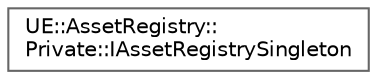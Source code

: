 digraph "Graphical Class Hierarchy"
{
 // INTERACTIVE_SVG=YES
 // LATEX_PDF_SIZE
  bgcolor="transparent";
  edge [fontname=Helvetica,fontsize=10,labelfontname=Helvetica,labelfontsize=10];
  node [fontname=Helvetica,fontsize=10,shape=box,height=0.2,width=0.4];
  rankdir="LR";
  Node0 [id="Node000000",label="UE::AssetRegistry::\lPrivate::IAssetRegistrySingleton",height=0.2,width=0.4,color="grey40", fillcolor="white", style="filled",URL="$d0/d4d/classUE_1_1AssetRegistry_1_1Private_1_1IAssetRegistrySingleton.html",tooltip="Storage for the singleton IAssetRegistry* TODO: this storage should be a class static variable on IAs..."];
}
